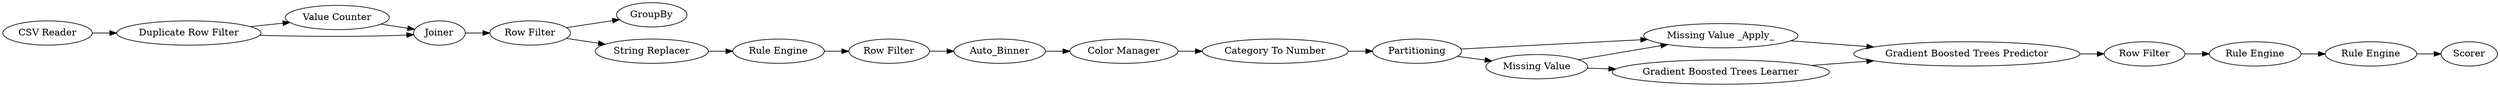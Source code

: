 digraph {
	115 -> 116
	2 -> 117
	117 -> 121
	121 -> 139
	108 -> 109
	123 -> 121
	136 -> 137
	11 -> 117
	2 -> 11
	135 -> 115
	21 -> 2
	110 -> 131
	129 -> 133
	133 -> 135
	139 -> 136
	11 -> 123
	13 -> 109
	110 -> 129
	109 -> 110
	116 -> 21
	1 -> 13
	137 -> 125
	13 -> 108
	133 [label="Rule Engine"]
	136 [label="Rule Engine"]
	21 [label="Category To Number"]
	108 [label="Value Counter"]
	121 [label="Gradient Boosted Trees Predictor"]
	137 [label="Rule Engine"]
	131 [label=GroupBy]
	109 [label=Joiner]
	110 [label="Row Filter"]
	129 [label="String Replacer"]
	123 [label="Gradient Boosted Trees Learner"]
	125 [label=Scorer]
	1 [label="CSV Reader"]
	115 [label=Auto_Binner]
	11 [label="Missing Value"]
	135 [label="Row Filter"]
	117 [label="Missing Value _Apply_"]
	13 [label="Duplicate Row Filter"]
	139 [label="Row Filter"]
	116 [label="Color Manager"]
	2 [label=Partitioning]
	rankdir=LR
}
